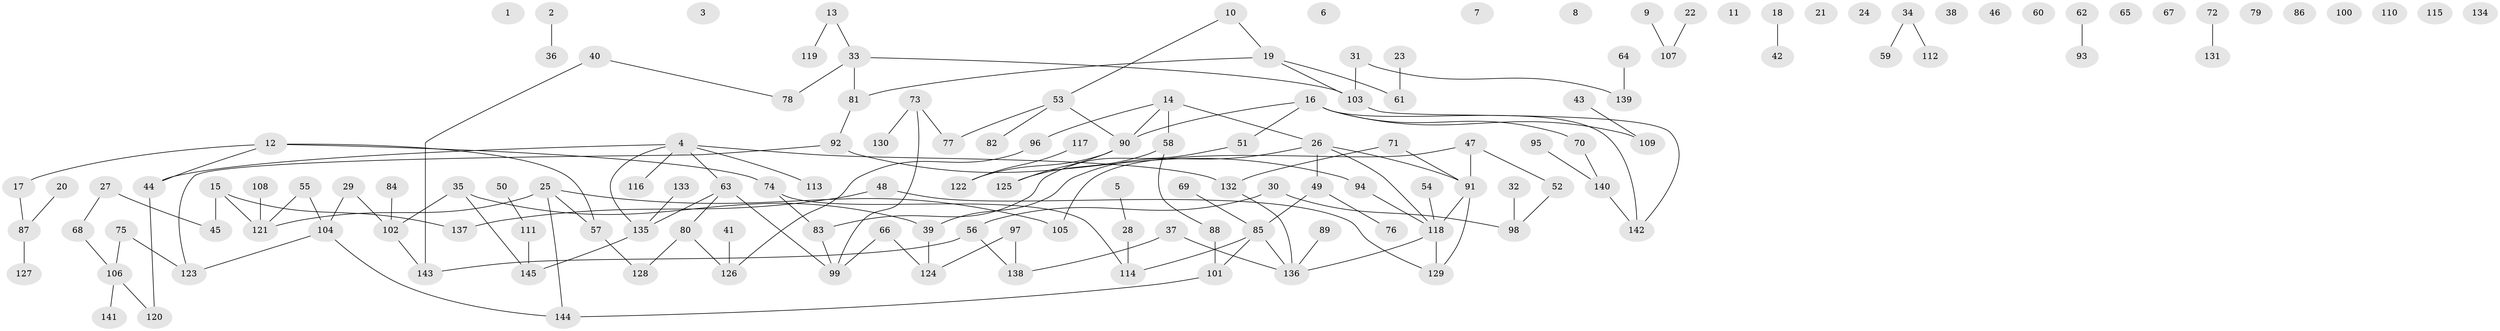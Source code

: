 // Generated by graph-tools (version 1.1) at 2025/12/03/09/25 04:12:53]
// undirected, 145 vertices, 150 edges
graph export_dot {
graph [start="1"]
  node [color=gray90,style=filled];
  1;
  2;
  3;
  4;
  5;
  6;
  7;
  8;
  9;
  10;
  11;
  12;
  13;
  14;
  15;
  16;
  17;
  18;
  19;
  20;
  21;
  22;
  23;
  24;
  25;
  26;
  27;
  28;
  29;
  30;
  31;
  32;
  33;
  34;
  35;
  36;
  37;
  38;
  39;
  40;
  41;
  42;
  43;
  44;
  45;
  46;
  47;
  48;
  49;
  50;
  51;
  52;
  53;
  54;
  55;
  56;
  57;
  58;
  59;
  60;
  61;
  62;
  63;
  64;
  65;
  66;
  67;
  68;
  69;
  70;
  71;
  72;
  73;
  74;
  75;
  76;
  77;
  78;
  79;
  80;
  81;
  82;
  83;
  84;
  85;
  86;
  87;
  88;
  89;
  90;
  91;
  92;
  93;
  94;
  95;
  96;
  97;
  98;
  99;
  100;
  101;
  102;
  103;
  104;
  105;
  106;
  107;
  108;
  109;
  110;
  111;
  112;
  113;
  114;
  115;
  116;
  117;
  118;
  119;
  120;
  121;
  122;
  123;
  124;
  125;
  126;
  127;
  128;
  129;
  130;
  131;
  132;
  133;
  134;
  135;
  136;
  137;
  138;
  139;
  140;
  141;
  142;
  143;
  144;
  145;
  2 -- 36;
  4 -- 44;
  4 -- 63;
  4 -- 113;
  4 -- 116;
  4 -- 132;
  4 -- 135;
  5 -- 28;
  9 -- 107;
  10 -- 19;
  10 -- 53;
  12 -- 17;
  12 -- 44;
  12 -- 57;
  12 -- 74;
  13 -- 33;
  13 -- 119;
  14 -- 26;
  14 -- 58;
  14 -- 90;
  14 -- 96;
  15 -- 45;
  15 -- 121;
  15 -- 137;
  16 -- 51;
  16 -- 70;
  16 -- 90;
  16 -- 109;
  16 -- 142;
  17 -- 87;
  18 -- 42;
  19 -- 61;
  19 -- 81;
  19 -- 103;
  20 -- 87;
  22 -- 107;
  23 -- 61;
  25 -- 57;
  25 -- 105;
  25 -- 121;
  25 -- 144;
  26 -- 39;
  26 -- 49;
  26 -- 91;
  26 -- 118;
  27 -- 45;
  27 -- 68;
  28 -- 114;
  29 -- 102;
  29 -- 104;
  30 -- 56;
  30 -- 98;
  31 -- 103;
  31 -- 139;
  32 -- 98;
  33 -- 78;
  33 -- 81;
  33 -- 103;
  34 -- 59;
  34 -- 112;
  35 -- 39;
  35 -- 102;
  35 -- 145;
  37 -- 136;
  37 -- 138;
  39 -- 124;
  40 -- 78;
  40 -- 143;
  41 -- 126;
  43 -- 109;
  44 -- 120;
  47 -- 52;
  47 -- 91;
  47 -- 105;
  48 -- 129;
  48 -- 137;
  49 -- 76;
  49 -- 85;
  50 -- 111;
  51 -- 83;
  52 -- 98;
  53 -- 77;
  53 -- 82;
  53 -- 90;
  54 -- 118;
  55 -- 104;
  55 -- 121;
  56 -- 138;
  56 -- 143;
  57 -- 128;
  58 -- 88;
  58 -- 125;
  62 -- 93;
  63 -- 80;
  63 -- 99;
  63 -- 135;
  64 -- 139;
  66 -- 99;
  66 -- 124;
  68 -- 106;
  69 -- 85;
  70 -- 140;
  71 -- 91;
  71 -- 132;
  72 -- 131;
  73 -- 77;
  73 -- 99;
  73 -- 130;
  74 -- 83;
  74 -- 114;
  75 -- 106;
  75 -- 123;
  80 -- 126;
  80 -- 128;
  81 -- 92;
  83 -- 99;
  84 -- 102;
  85 -- 101;
  85 -- 114;
  85 -- 136;
  87 -- 127;
  88 -- 101;
  89 -- 136;
  90 -- 122;
  90 -- 125;
  91 -- 118;
  91 -- 129;
  92 -- 94;
  92 -- 123;
  94 -- 118;
  95 -- 140;
  96 -- 126;
  97 -- 124;
  97 -- 138;
  101 -- 144;
  102 -- 143;
  103 -- 142;
  104 -- 123;
  104 -- 144;
  106 -- 120;
  106 -- 141;
  108 -- 121;
  111 -- 145;
  117 -- 122;
  118 -- 129;
  118 -- 136;
  132 -- 136;
  133 -- 135;
  135 -- 145;
  140 -- 142;
}
